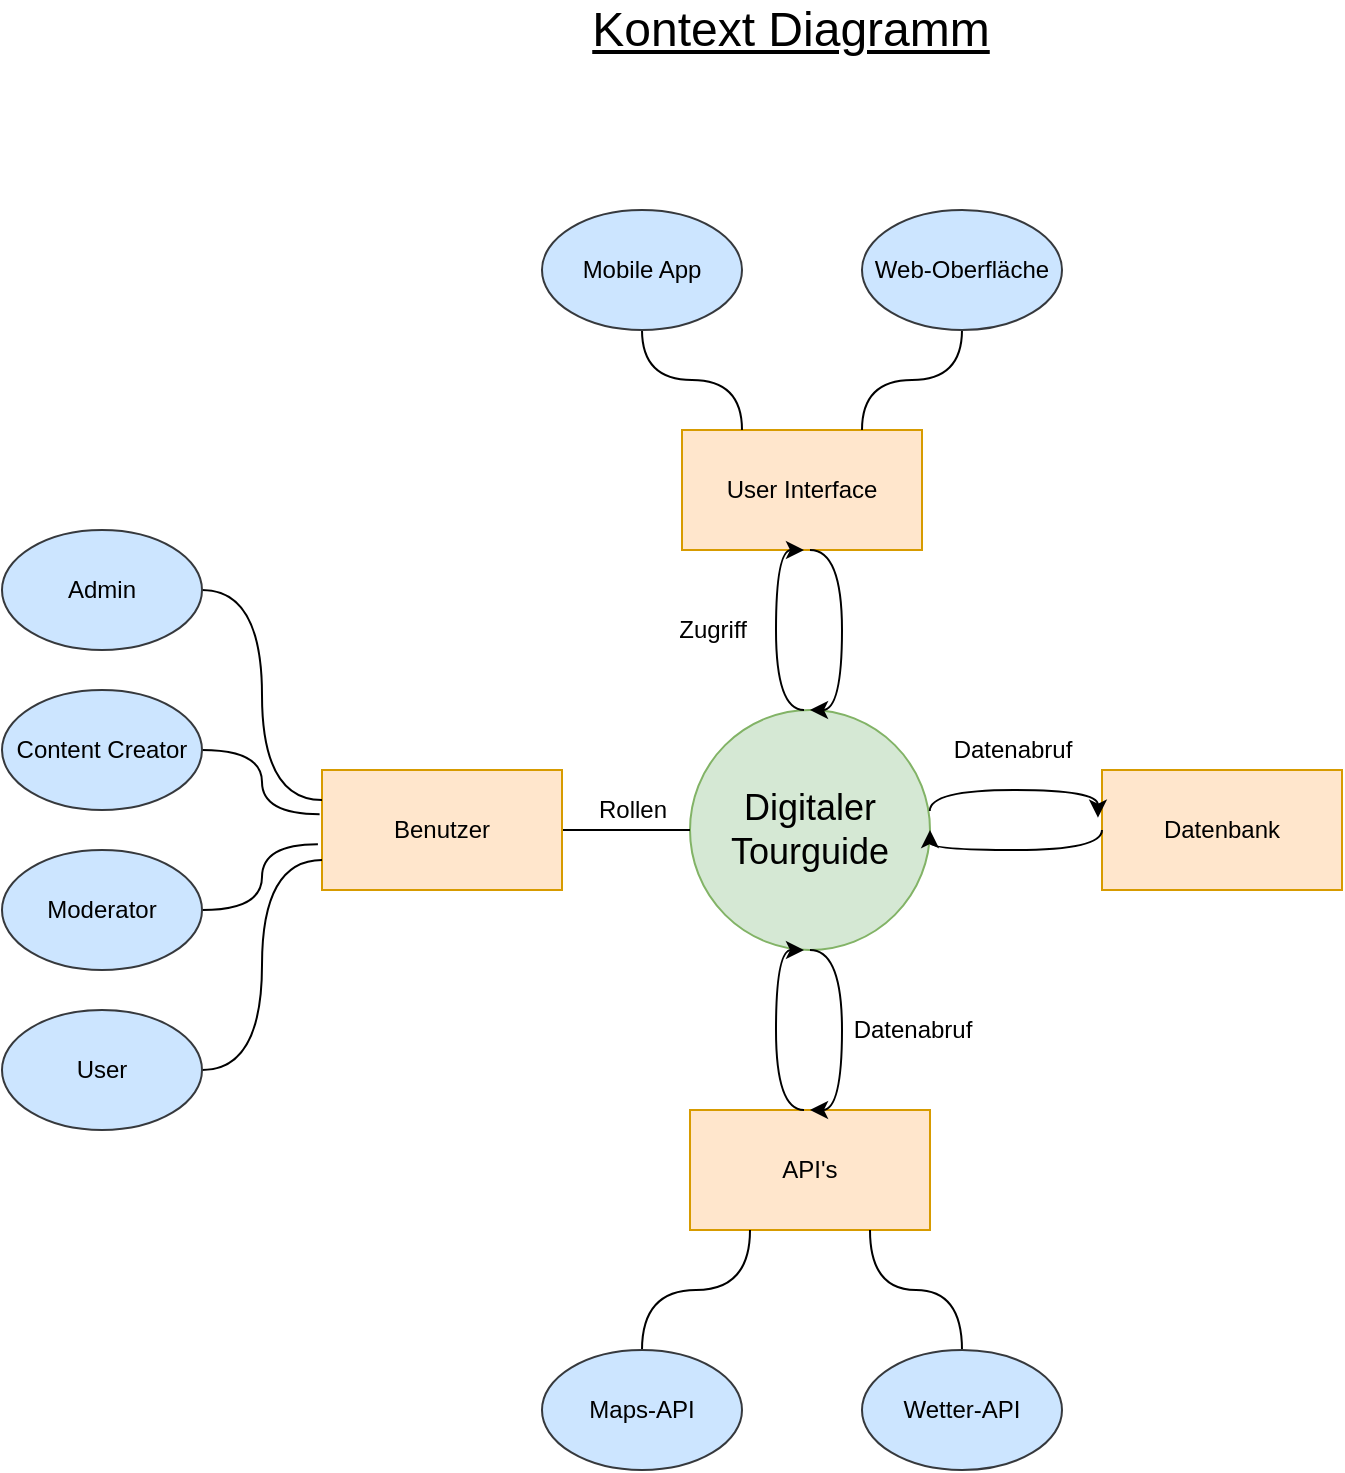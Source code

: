 <mxfile version="14.5.1" type="google"><diagram id="l3iQEW03Pen06C6kbPd6" name="Page-1"><mxGraphModel dx="2942" dy="1122" grid="1" gridSize="10" guides="1" tooltips="1" connect="1" arrows="1" fold="1" page="1" pageScale="1" pageWidth="827" pageHeight="1169" math="0" shadow="0"><root><mxCell id="0"/><mxCell id="1" parent="0"/><mxCell id="kcqM3ws_KMHfbe9WiRkM-9" style="edgeStyle=orthogonalEdgeStyle;curved=1;rounded=1;orthogonalLoop=1;jettySize=auto;html=1;exitX=0;exitY=0.5;exitDx=0;exitDy=0;" edge="1" parent="1" source="ta6Fg87uNFg0yFWDdQdN-1"><mxGeometry relative="1" as="geometry"><mxPoint x="363.833" y="439.667" as="targetPoint"/></mxGeometry></mxCell><mxCell id="ta6Fg87uNFg0yFWDdQdN-1" value="&lt;font style=&quot;font-size: 18px&quot;&gt;Digitaler &lt;br&gt;Tourguide&lt;/font&gt;" style="ellipse;whiteSpace=wrap;html=1;aspect=fixed;fillColor=#d5e8d4;strokeColor=#82b366;" parent="1" vertex="1"><mxGeometry x="364" y="380" width="120" height="120" as="geometry"/></mxCell><mxCell id="ta6Fg87uNFg0yFWDdQdN-5" value="User Interface" style="whiteSpace=wrap;html=1;fillColor=#ffe6cc;strokeColor=#d79b00;" parent="1" vertex="1"><mxGeometry x="360" y="240" width="120" height="60" as="geometry"/></mxCell><mxCell id="kcqM3ws_KMHfbe9WiRkM-18" style="edgeStyle=orthogonalEdgeStyle;curved=1;rounded=1;orthogonalLoop=1;jettySize=auto;html=1;exitX=0.5;exitY=1;exitDx=0;exitDy=0;entryX=0.25;entryY=0;entryDx=0;entryDy=0;endArrow=none;endFill=0;" edge="1" parent="1" source="ta6Fg87uNFg0yFWDdQdN-6" target="ta6Fg87uNFg0yFWDdQdN-5"><mxGeometry relative="1" as="geometry"/></mxCell><mxCell id="ta6Fg87uNFg0yFWDdQdN-6" value="Mobile App" style="ellipse;whiteSpace=wrap;html=1;fillColor=#cce5ff;strokeColor=#36393d;" parent="1" vertex="1"><mxGeometry x="290" y="130" width="100" height="60" as="geometry"/></mxCell><mxCell id="kcqM3ws_KMHfbe9WiRkM-19" style="edgeStyle=orthogonalEdgeStyle;curved=1;rounded=1;orthogonalLoop=1;jettySize=auto;html=1;exitX=0.5;exitY=1;exitDx=0;exitDy=0;entryX=0.75;entryY=0;entryDx=0;entryDy=0;endArrow=none;endFill=0;" edge="1" parent="1" source="ta6Fg87uNFg0yFWDdQdN-7" target="ta6Fg87uNFg0yFWDdQdN-5"><mxGeometry relative="1" as="geometry"/></mxCell><mxCell id="ta6Fg87uNFg0yFWDdQdN-7" value="Web-Oberfläche" style="ellipse;whiteSpace=wrap;html=1;fillColor=#cce5ff;strokeColor=#36393d;" parent="1" vertex="1"><mxGeometry x="450" y="130" width="100" height="60" as="geometry"/></mxCell><mxCell id="ta6Fg87uNFg0yFWDdQdN-8" value="API's" style="whiteSpace=wrap;html=1;fillColor=#ffe6cc;strokeColor=#d79b00;" parent="1" vertex="1"><mxGeometry x="364" y="580" width="120" height="60" as="geometry"/></mxCell><mxCell id="kcqM3ws_KMHfbe9WiRkM-16" style="edgeStyle=orthogonalEdgeStyle;curved=1;rounded=1;orthogonalLoop=1;jettySize=auto;html=1;exitX=0.5;exitY=0;exitDx=0;exitDy=0;entryX=0.25;entryY=1;entryDx=0;entryDy=0;endArrow=none;endFill=0;" edge="1" parent="1" source="ta6Fg87uNFg0yFWDdQdN-9" target="ta6Fg87uNFg0yFWDdQdN-8"><mxGeometry relative="1" as="geometry"/></mxCell><mxCell id="ta6Fg87uNFg0yFWDdQdN-9" value="Maps-API" style="ellipse;whiteSpace=wrap;html=1;fillColor=#cce5ff;strokeColor=#36393d;" parent="1" vertex="1"><mxGeometry x="290" y="700" width="100" height="60" as="geometry"/></mxCell><mxCell id="kcqM3ws_KMHfbe9WiRkM-17" style="edgeStyle=orthogonalEdgeStyle;curved=1;rounded=1;orthogonalLoop=1;jettySize=auto;html=1;exitX=0.5;exitY=0;exitDx=0;exitDy=0;entryX=0.75;entryY=1;entryDx=0;entryDy=0;endArrow=none;endFill=0;" edge="1" parent="1" source="ta6Fg87uNFg0yFWDdQdN-10" target="ta6Fg87uNFg0yFWDdQdN-8"><mxGeometry relative="1" as="geometry"/></mxCell><mxCell id="ta6Fg87uNFg0yFWDdQdN-10" value="Wetter-API" style="ellipse;whiteSpace=wrap;html=1;fillColor=#cce5ff;strokeColor=#36393d;" parent="1" vertex="1"><mxGeometry x="450" y="700" width="100" height="60" as="geometry"/></mxCell><mxCell id="kcqM3ws_KMHfbe9WiRkM-10" value="" style="edgeStyle=orthogonalEdgeStyle;curved=1;rounded=1;orthogonalLoop=1;jettySize=auto;html=1;endArrow=none;endFill=0;" edge="1" parent="1" source="ta6Fg87uNFg0yFWDdQdN-11" target="ta6Fg87uNFg0yFWDdQdN-1"><mxGeometry relative="1" as="geometry"/></mxCell><mxCell id="ta6Fg87uNFg0yFWDdQdN-11" value="Benutzer" style="whiteSpace=wrap;html=1;fillColor=#ffe6cc;strokeColor=#d79b00;" parent="1" vertex="1"><mxGeometry x="180" y="410" width="120" height="60" as="geometry"/></mxCell><mxCell id="kcqM3ws_KMHfbe9WiRkM-12" style="edgeStyle=orthogonalEdgeStyle;curved=1;rounded=1;orthogonalLoop=1;jettySize=auto;html=1;exitX=1;exitY=0.5;exitDx=0;exitDy=0;entryX=0;entryY=0.25;entryDx=0;entryDy=0;endArrow=none;endFill=0;" edge="1" parent="1" source="ta6Fg87uNFg0yFWDdQdN-12" target="ta6Fg87uNFg0yFWDdQdN-11"><mxGeometry relative="1" as="geometry"/></mxCell><mxCell id="ta6Fg87uNFg0yFWDdQdN-12" value="Admin" style="ellipse;whiteSpace=wrap;html=1;fillColor=#cce5ff;strokeColor=#36393d;" parent="1" vertex="1"><mxGeometry x="20" y="290" width="100" height="60" as="geometry"/></mxCell><mxCell id="kcqM3ws_KMHfbe9WiRkM-15" style="edgeStyle=orthogonalEdgeStyle;curved=1;rounded=1;orthogonalLoop=1;jettySize=auto;html=1;exitX=1;exitY=0.5;exitDx=0;exitDy=0;entryX=0;entryY=0.75;entryDx=0;entryDy=0;endArrow=none;endFill=0;" edge="1" parent="1" source="ta6Fg87uNFg0yFWDdQdN-13" target="ta6Fg87uNFg0yFWDdQdN-11"><mxGeometry relative="1" as="geometry"/></mxCell><mxCell id="ta6Fg87uNFg0yFWDdQdN-13" value="User" style="ellipse;whiteSpace=wrap;html=1;fillColor=#cce5ff;strokeColor=#36393d;" parent="1" vertex="1"><mxGeometry x="20" y="530" width="100" height="60" as="geometry"/></mxCell><mxCell id="kcqM3ws_KMHfbe9WiRkM-13" style="edgeStyle=orthogonalEdgeStyle;curved=1;rounded=1;orthogonalLoop=1;jettySize=auto;html=1;exitX=1;exitY=0.5;exitDx=0;exitDy=0;entryX=-0.01;entryY=0.369;entryDx=0;entryDy=0;entryPerimeter=0;endArrow=none;endFill=0;" edge="1" parent="1" source="ta6Fg87uNFg0yFWDdQdN-14" target="ta6Fg87uNFg0yFWDdQdN-11"><mxGeometry relative="1" as="geometry"/></mxCell><mxCell id="ta6Fg87uNFg0yFWDdQdN-14" value="Content Creator" style="ellipse;whiteSpace=wrap;html=1;fillColor=#cce5ff;strokeColor=#36393d;" parent="1" vertex="1"><mxGeometry x="20" y="370" width="100" height="60" as="geometry"/></mxCell><mxCell id="kcqM3ws_KMHfbe9WiRkM-14" style="edgeStyle=orthogonalEdgeStyle;curved=1;rounded=1;orthogonalLoop=1;jettySize=auto;html=1;exitX=1;exitY=0.5;exitDx=0;exitDy=0;entryX=-0.017;entryY=0.619;entryDx=0;entryDy=0;entryPerimeter=0;endArrow=none;endFill=0;" edge="1" parent="1" source="ta6Fg87uNFg0yFWDdQdN-15" target="ta6Fg87uNFg0yFWDdQdN-11"><mxGeometry relative="1" as="geometry"/></mxCell><mxCell id="ta6Fg87uNFg0yFWDdQdN-15" value="Moderator" style="ellipse;whiteSpace=wrap;html=1;fillColor=#cce5ff;strokeColor=#36393d;" parent="1" vertex="1"><mxGeometry x="20" y="450" width="100" height="60" as="geometry"/></mxCell><mxCell id="kcqM3ws_KMHfbe9WiRkM-2" value="Datenabruf" style="text;html=1;align=center;verticalAlign=middle;resizable=0;points=[];autosize=1;" vertex="1" parent="1"><mxGeometry x="440" y="530" width="70" height="20" as="geometry"/></mxCell><mxCell id="kcqM3ws_KMHfbe9WiRkM-21" value="" style="edgeStyle=orthogonalEdgeStyle;rounded=1;orthogonalLoop=1;jettySize=auto;html=1;entryX=0.5;entryY=1;entryDx=0;entryDy=0;exitX=0.5;exitY=0;exitDx=0;exitDy=0;curved=1;" edge="1" parent="1"><mxGeometry relative="1" as="geometry"><mxPoint x="421" y="380" as="sourcePoint"/><mxPoint x="421" y="300" as="targetPoint"/><Array as="points"><mxPoint x="407" y="380"/><mxPoint x="407" y="300"/></Array></mxGeometry></mxCell><mxCell id="kcqM3ws_KMHfbe9WiRkM-22" value="" style="edgeStyle=orthogonalEdgeStyle;rounded=1;orthogonalLoop=1;jettySize=auto;html=1;exitX=0.5;exitY=1;exitDx=0;exitDy=0;entryX=0.5;entryY=0;entryDx=0;entryDy=0;curved=1;" edge="1" parent="1"><mxGeometry relative="1" as="geometry"><mxPoint x="424" y="300" as="sourcePoint"/><mxPoint x="424" y="380" as="targetPoint"/><Array as="points"><mxPoint x="440" y="300"/><mxPoint x="440" y="380"/></Array></mxGeometry></mxCell><mxCell id="kcqM3ws_KMHfbe9WiRkM-23" value="" style="edgeStyle=orthogonalEdgeStyle;rounded=1;orthogonalLoop=1;jettySize=auto;html=1;exitX=0.5;exitY=1;exitDx=0;exitDy=0;entryX=0.5;entryY=0;entryDx=0;entryDy=0;curved=1;" edge="1" parent="1"><mxGeometry relative="1" as="geometry"><mxPoint x="424" y="500" as="sourcePoint"/><mxPoint x="424" y="580" as="targetPoint"/><Array as="points"><mxPoint x="440" y="500"/><mxPoint x="440" y="580"/></Array></mxGeometry></mxCell><mxCell id="kcqM3ws_KMHfbe9WiRkM-24" value="" style="edgeStyle=orthogonalEdgeStyle;rounded=1;orthogonalLoop=1;jettySize=auto;html=1;entryX=0.5;entryY=1;entryDx=0;entryDy=0;exitX=0.5;exitY=0;exitDx=0;exitDy=0;curved=1;" edge="1" parent="1"><mxGeometry relative="1" as="geometry"><mxPoint x="421" y="580" as="sourcePoint"/><mxPoint x="421" y="500" as="targetPoint"/><Array as="points"><mxPoint x="407" y="580"/><mxPoint x="407" y="500"/></Array></mxGeometry></mxCell><mxCell id="kcqM3ws_KMHfbe9WiRkM-27" value="Datenbank" style="whiteSpace=wrap;html=1;fillColor=#ffe6cc;strokeColor=#d79b00;" vertex="1" parent="1"><mxGeometry x="570" y="410" width="120" height="60" as="geometry"/></mxCell><mxCell id="kcqM3ws_KMHfbe9WiRkM-28" value="" style="edgeStyle=orthogonalEdgeStyle;rounded=1;orthogonalLoop=1;jettySize=auto;html=1;entryX=1;entryY=0.5;entryDx=0;entryDy=0;exitX=0;exitY=0.5;exitDx=0;exitDy=0;curved=1;" edge="1" parent="1" source="kcqM3ws_KMHfbe9WiRkM-27" target="ta6Fg87uNFg0yFWDdQdN-1"><mxGeometry relative="1" as="geometry"><mxPoint x="510" y="440" as="sourcePoint"/><mxPoint x="510" y="360" as="targetPoint"/><Array as="points"><mxPoint x="570" y="450"/><mxPoint x="484" y="450"/></Array></mxGeometry></mxCell><mxCell id="kcqM3ws_KMHfbe9WiRkM-29" value="" style="edgeStyle=orthogonalEdgeStyle;rounded=1;orthogonalLoop=1;jettySize=auto;html=1;exitX=0.999;exitY=0.421;exitDx=0;exitDy=0;curved=1;exitPerimeter=0;entryX=-0.017;entryY=0.397;entryDx=0;entryDy=0;entryPerimeter=0;" edge="1" parent="1" source="ta6Fg87uNFg0yFWDdQdN-1" target="kcqM3ws_KMHfbe9WiRkM-27"><mxGeometry relative="1" as="geometry"><mxPoint x="570" y="395" as="sourcePoint"/><mxPoint x="590" y="350" as="targetPoint"/><Array as="points"><mxPoint x="484" y="420"/><mxPoint x="568" y="420"/></Array></mxGeometry></mxCell><mxCell id="kcqM3ws_KMHfbe9WiRkM-30" value="Datenabruf" style="text;html=1;align=center;verticalAlign=middle;resizable=0;points=[];autosize=1;" vertex="1" parent="1"><mxGeometry x="490" y="390" width="70" height="20" as="geometry"/></mxCell><mxCell id="kcqM3ws_KMHfbe9WiRkM-31" value="Zugriff" style="text;html=1;align=center;verticalAlign=middle;resizable=0;points=[];autosize=1;" vertex="1" parent="1"><mxGeometry x="350" y="330" width="50" height="20" as="geometry"/></mxCell><mxCell id="kcqM3ws_KMHfbe9WiRkM-32" value="Rollen" style="text;html=1;align=center;verticalAlign=middle;resizable=0;points=[];autosize=1;" vertex="1" parent="1"><mxGeometry x="310" y="420" width="50" height="20" as="geometry"/></mxCell><mxCell id="-yXbwcEPYgYoCWNlMeeI-1" value="&lt;font style=&quot;font-size: 24px&quot;&gt;&lt;u&gt;Kontext Diagramm&lt;/u&gt;&lt;/font&gt;" style="text;html=1;align=center;verticalAlign=middle;resizable=0;points=[];autosize=1;" vertex="1" parent="1"><mxGeometry x="309" y="30" width="210" height="20" as="geometry"/></mxCell></root></mxGraphModel></diagram></mxfile>
